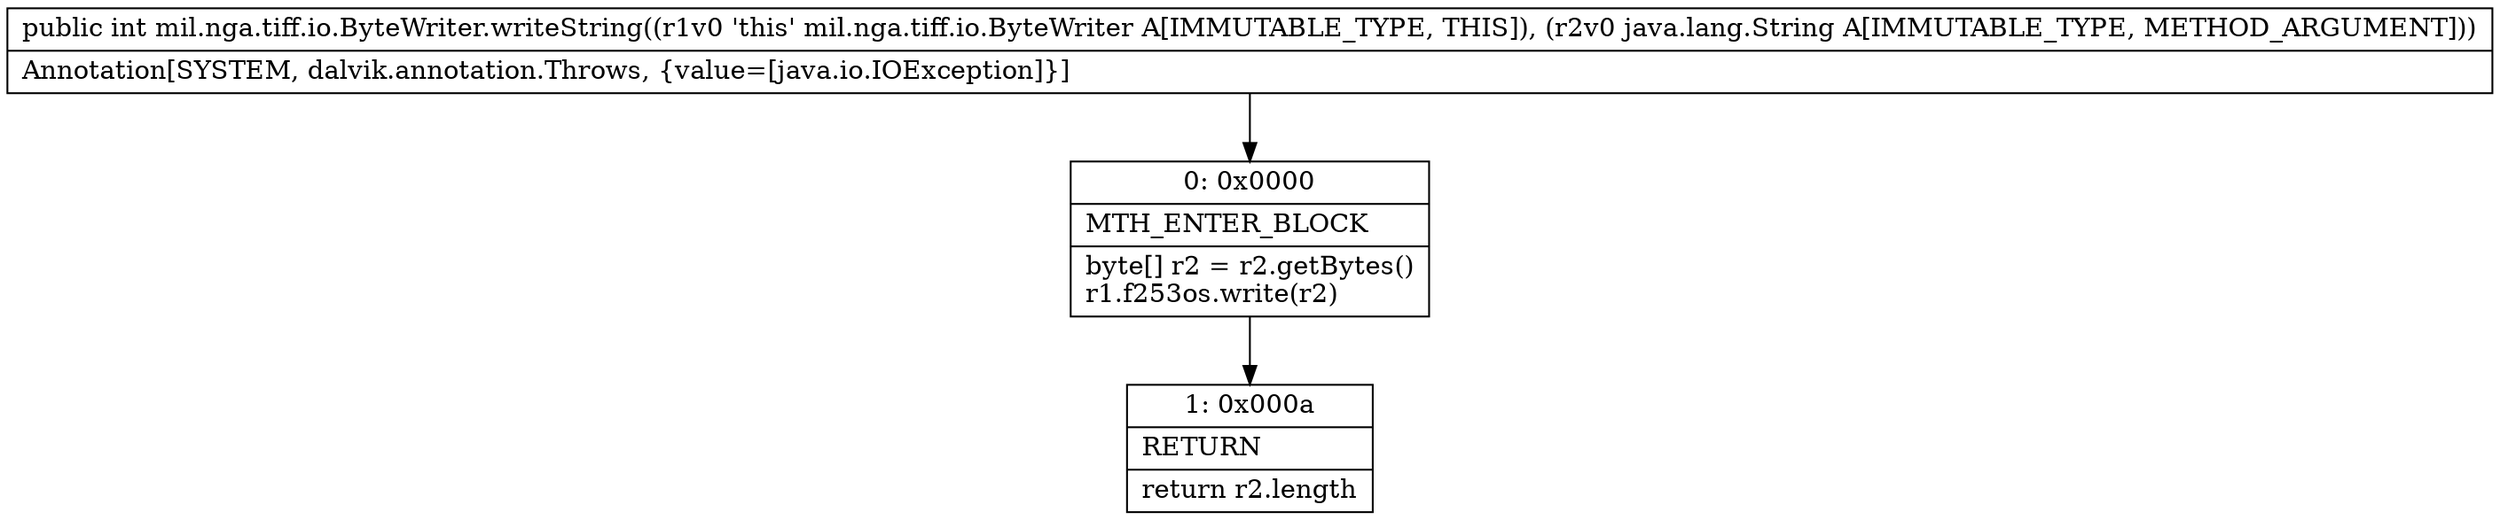 digraph "CFG formil.nga.tiff.io.ByteWriter.writeString(Ljava\/lang\/String;)I" {
Node_0 [shape=record,label="{0\:\ 0x0000|MTH_ENTER_BLOCK\l|byte[] r2 = r2.getBytes()\lr1.f253os.write(r2)\l}"];
Node_1 [shape=record,label="{1\:\ 0x000a|RETURN\l|return r2.length\l}"];
MethodNode[shape=record,label="{public int mil.nga.tiff.io.ByteWriter.writeString((r1v0 'this' mil.nga.tiff.io.ByteWriter A[IMMUTABLE_TYPE, THIS]), (r2v0 java.lang.String A[IMMUTABLE_TYPE, METHOD_ARGUMENT]))  | Annotation[SYSTEM, dalvik.annotation.Throws, \{value=[java.io.IOException]\}]\l}"];
MethodNode -> Node_0;
Node_0 -> Node_1;
}

